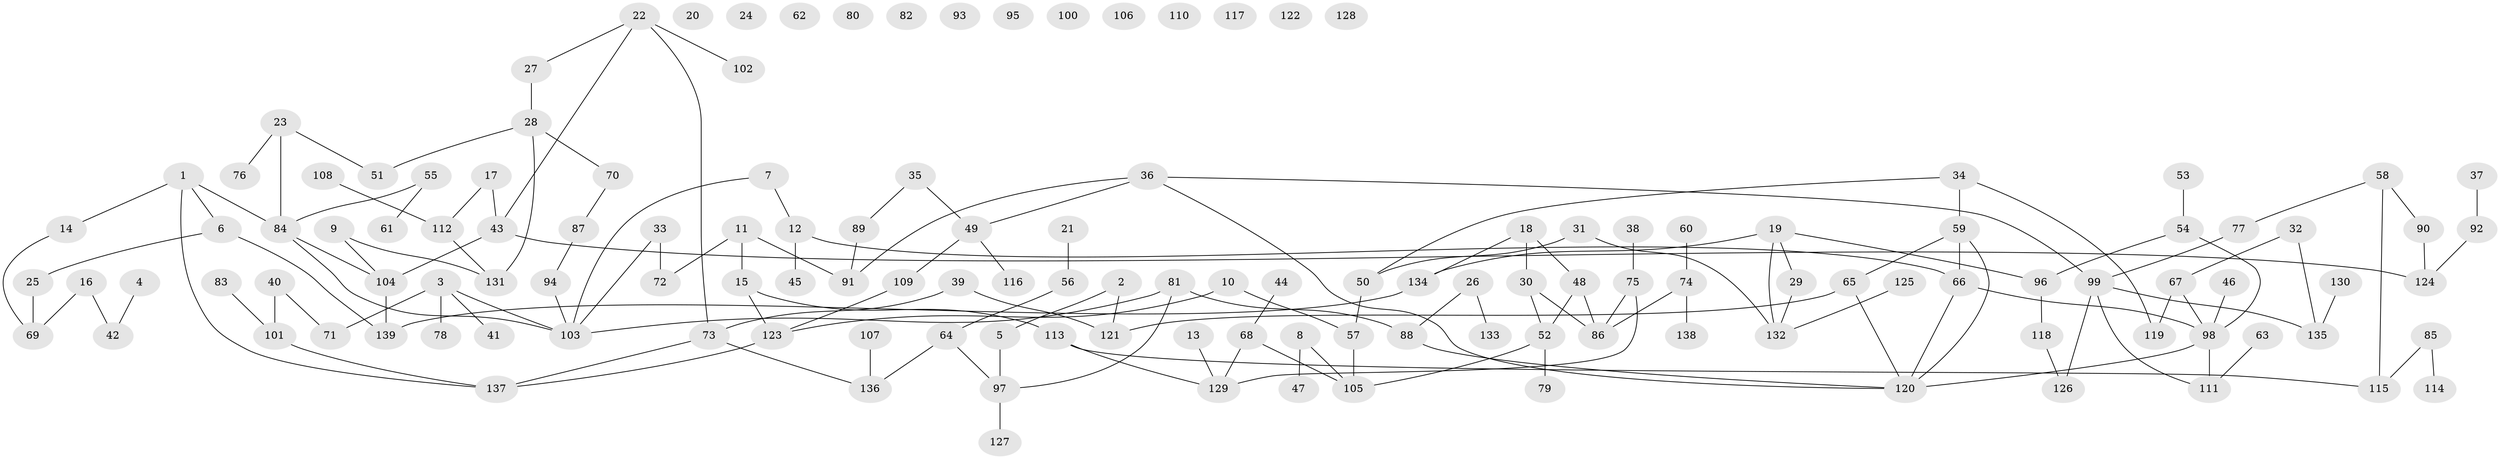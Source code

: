 // coarse degree distribution, {1: 0.24096385542168675, 4: 0.0963855421686747, 2: 0.20481927710843373, 0: 0.1566265060240964, 3: 0.1686746987951807, 5: 0.08433734939759036, 6: 0.03614457831325301, 9: 0.012048192771084338}
// Generated by graph-tools (version 1.1) at 2025/43/03/04/25 21:43:51]
// undirected, 139 vertices, 159 edges
graph export_dot {
graph [start="1"]
  node [color=gray90,style=filled];
  1;
  2;
  3;
  4;
  5;
  6;
  7;
  8;
  9;
  10;
  11;
  12;
  13;
  14;
  15;
  16;
  17;
  18;
  19;
  20;
  21;
  22;
  23;
  24;
  25;
  26;
  27;
  28;
  29;
  30;
  31;
  32;
  33;
  34;
  35;
  36;
  37;
  38;
  39;
  40;
  41;
  42;
  43;
  44;
  45;
  46;
  47;
  48;
  49;
  50;
  51;
  52;
  53;
  54;
  55;
  56;
  57;
  58;
  59;
  60;
  61;
  62;
  63;
  64;
  65;
  66;
  67;
  68;
  69;
  70;
  71;
  72;
  73;
  74;
  75;
  76;
  77;
  78;
  79;
  80;
  81;
  82;
  83;
  84;
  85;
  86;
  87;
  88;
  89;
  90;
  91;
  92;
  93;
  94;
  95;
  96;
  97;
  98;
  99;
  100;
  101;
  102;
  103;
  104;
  105;
  106;
  107;
  108;
  109;
  110;
  111;
  112;
  113;
  114;
  115;
  116;
  117;
  118;
  119;
  120;
  121;
  122;
  123;
  124;
  125;
  126;
  127;
  128;
  129;
  130;
  131;
  132;
  133;
  134;
  135;
  136;
  137;
  138;
  139;
  1 -- 6;
  1 -- 14;
  1 -- 84;
  1 -- 137;
  2 -- 5;
  2 -- 121;
  3 -- 41;
  3 -- 71;
  3 -- 78;
  3 -- 103;
  4 -- 42;
  5 -- 97;
  6 -- 25;
  6 -- 139;
  7 -- 12;
  7 -- 103;
  8 -- 47;
  8 -- 105;
  9 -- 104;
  9 -- 131;
  10 -- 57;
  10 -- 123;
  11 -- 15;
  11 -- 72;
  11 -- 91;
  12 -- 45;
  12 -- 66;
  13 -- 129;
  14 -- 69;
  15 -- 113;
  15 -- 123;
  16 -- 42;
  16 -- 69;
  17 -- 43;
  17 -- 112;
  18 -- 30;
  18 -- 48;
  18 -- 134;
  19 -- 29;
  19 -- 96;
  19 -- 132;
  19 -- 134;
  21 -- 56;
  22 -- 27;
  22 -- 43;
  22 -- 73;
  22 -- 102;
  23 -- 51;
  23 -- 76;
  23 -- 84;
  25 -- 69;
  26 -- 88;
  26 -- 133;
  27 -- 28;
  28 -- 51;
  28 -- 70;
  28 -- 131;
  29 -- 132;
  30 -- 52;
  30 -- 86;
  31 -- 50;
  31 -- 132;
  32 -- 67;
  32 -- 135;
  33 -- 72;
  33 -- 103;
  34 -- 50;
  34 -- 59;
  34 -- 119;
  35 -- 49;
  35 -- 89;
  36 -- 49;
  36 -- 91;
  36 -- 99;
  36 -- 120;
  37 -- 92;
  38 -- 75;
  39 -- 73;
  39 -- 121;
  40 -- 71;
  40 -- 101;
  43 -- 104;
  43 -- 124;
  44 -- 68;
  46 -- 98;
  48 -- 52;
  48 -- 86;
  49 -- 109;
  49 -- 116;
  50 -- 57;
  52 -- 79;
  52 -- 105;
  53 -- 54;
  54 -- 96;
  54 -- 98;
  55 -- 61;
  55 -- 84;
  56 -- 64;
  57 -- 105;
  58 -- 77;
  58 -- 90;
  58 -- 115;
  59 -- 65;
  59 -- 66;
  59 -- 120;
  60 -- 74;
  63 -- 111;
  64 -- 97;
  64 -- 136;
  65 -- 120;
  65 -- 121;
  66 -- 98;
  66 -- 120;
  67 -- 98;
  67 -- 119;
  68 -- 105;
  68 -- 129;
  70 -- 87;
  73 -- 136;
  73 -- 137;
  74 -- 86;
  74 -- 138;
  75 -- 86;
  75 -- 129;
  77 -- 99;
  81 -- 88;
  81 -- 97;
  81 -- 103;
  83 -- 101;
  84 -- 103;
  84 -- 104;
  85 -- 114;
  85 -- 115;
  87 -- 94;
  88 -- 120;
  89 -- 91;
  90 -- 124;
  92 -- 124;
  94 -- 103;
  96 -- 118;
  97 -- 127;
  98 -- 111;
  98 -- 120;
  99 -- 111;
  99 -- 126;
  99 -- 135;
  101 -- 137;
  104 -- 139;
  107 -- 136;
  108 -- 112;
  109 -- 123;
  112 -- 131;
  113 -- 115;
  113 -- 129;
  118 -- 126;
  123 -- 137;
  125 -- 132;
  130 -- 135;
  134 -- 139;
}
